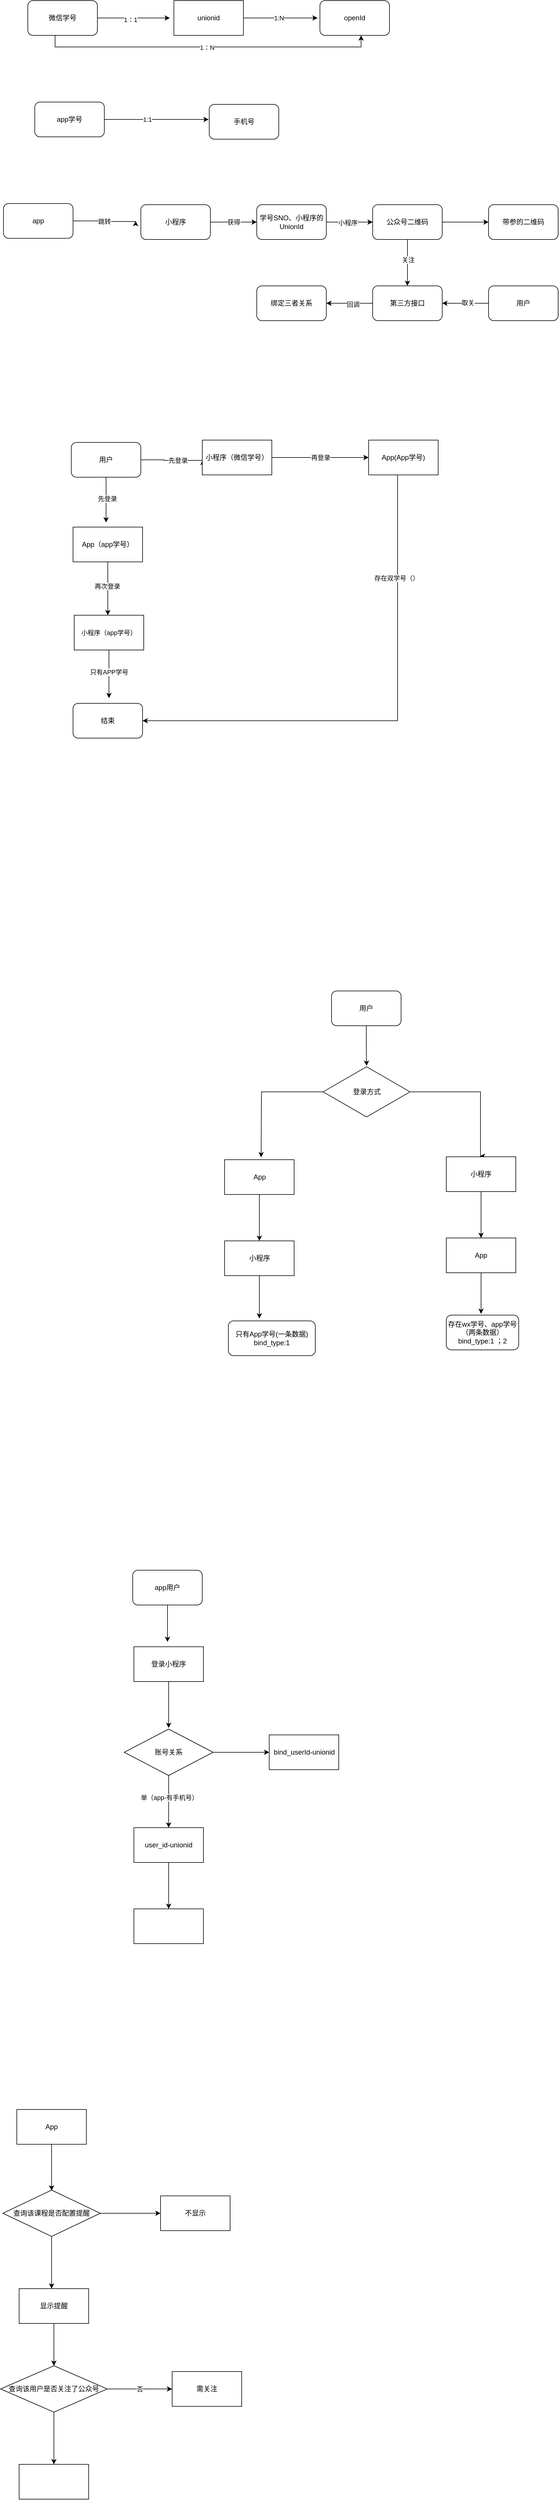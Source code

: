 <mxfile version="24.4.10" type="github">
  <diagram name="第 1 页" id="so2a-fZOwkQ3VGi0FD7v">
    <mxGraphModel dx="1938" dy="1451" grid="0" gridSize="10" guides="1" tooltips="1" connect="1" arrows="1" fold="1" page="0" pageScale="1" pageWidth="827" pageHeight="1169" math="0" shadow="0">
      <root>
        <mxCell id="0" />
        <mxCell id="1" parent="0" />
        <mxCell id="1Soqwje3NpvlHoM93TKd-3" value="跳转" style="edgeStyle=orthogonalEdgeStyle;rounded=0;orthogonalLoop=1;jettySize=auto;html=1;" parent="1" source="1Soqwje3NpvlHoM93TKd-1" edge="1">
          <mxGeometry relative="1" as="geometry">
            <mxPoint x="268" y="200" as="targetPoint" />
            <Array as="points">
              <mxPoint x="208" y="200" />
              <mxPoint x="208" y="201" />
            </Array>
          </mxGeometry>
        </mxCell>
        <mxCell id="1Soqwje3NpvlHoM93TKd-1" value="app" style="rounded=1;whiteSpace=wrap;html=1;" parent="1" vertex="1">
          <mxGeometry x="40" y="170" width="120" height="60" as="geometry" />
        </mxCell>
        <mxCell id="1Soqwje3NpvlHoM93TKd-5" value="获得" style="edgeStyle=orthogonalEdgeStyle;rounded=0;orthogonalLoop=1;jettySize=auto;html=1;" parent="1" source="1Soqwje3NpvlHoM93TKd-2" target="1Soqwje3NpvlHoM93TKd-4" edge="1">
          <mxGeometry relative="1" as="geometry" />
        </mxCell>
        <mxCell id="1Soqwje3NpvlHoM93TKd-2" value="小程序" style="rounded=1;whiteSpace=wrap;html=1;" parent="1" vertex="1">
          <mxGeometry x="277" y="172" width="120" height="60" as="geometry" />
        </mxCell>
        <mxCell id="1Soqwje3NpvlHoM93TKd-7" value="" style="edgeStyle=orthogonalEdgeStyle;rounded=0;orthogonalLoop=1;jettySize=auto;html=1;" parent="1" source="1Soqwje3NpvlHoM93TKd-4" target="1Soqwje3NpvlHoM93TKd-6" edge="1">
          <mxGeometry relative="1" as="geometry" />
        </mxCell>
        <mxCell id="1Soqwje3NpvlHoM93TKd-8" value="小程序" style="edgeLabel;html=1;align=center;verticalAlign=middle;resizable=0;points=[];" parent="1Soqwje3NpvlHoM93TKd-7" vertex="1" connectable="0">
          <mxGeometry x="-0.075" y="-1" relative="1" as="geometry">
            <mxPoint as="offset" />
          </mxGeometry>
        </mxCell>
        <mxCell id="1Soqwje3NpvlHoM93TKd-4" value="学号SNO、小程序的UnionId" style="whiteSpace=wrap;html=1;rounded=1;" parent="1" vertex="1">
          <mxGeometry x="477" y="172" width="120" height="60" as="geometry" />
        </mxCell>
        <mxCell id="1Soqwje3NpvlHoM93TKd-10" value="" style="edgeStyle=orthogonalEdgeStyle;rounded=0;orthogonalLoop=1;jettySize=auto;html=1;" parent="1" source="1Soqwje3NpvlHoM93TKd-6" target="1Soqwje3NpvlHoM93TKd-9" edge="1">
          <mxGeometry relative="1" as="geometry" />
        </mxCell>
        <mxCell id="1Soqwje3NpvlHoM93TKd-11" value="关注" style="edgeLabel;html=1;align=center;verticalAlign=middle;resizable=0;points=[];" parent="1Soqwje3NpvlHoM93TKd-10" vertex="1" connectable="0">
          <mxGeometry x="-0.125" y="1" relative="1" as="geometry">
            <mxPoint as="offset" />
          </mxGeometry>
        </mxCell>
        <mxCell id="1Soqwje3NpvlHoM93TKd-33" value="" style="edgeStyle=orthogonalEdgeStyle;rounded=0;orthogonalLoop=1;jettySize=auto;html=1;" parent="1" source="1Soqwje3NpvlHoM93TKd-6" target="1Soqwje3NpvlHoM93TKd-32" edge="1">
          <mxGeometry relative="1" as="geometry" />
        </mxCell>
        <mxCell id="1Soqwje3NpvlHoM93TKd-6" value="公众号二维码" style="whiteSpace=wrap;html=1;rounded=1;" parent="1" vertex="1">
          <mxGeometry x="677" y="172" width="120" height="60" as="geometry" />
        </mxCell>
        <mxCell id="1Soqwje3NpvlHoM93TKd-30" value="" style="edgeStyle=orthogonalEdgeStyle;rounded=0;orthogonalLoop=1;jettySize=auto;html=1;" parent="1" source="1Soqwje3NpvlHoM93TKd-9" target="1Soqwje3NpvlHoM93TKd-29" edge="1">
          <mxGeometry relative="1" as="geometry" />
        </mxCell>
        <mxCell id="1Soqwje3NpvlHoM93TKd-31" value="回调" style="edgeLabel;html=1;align=center;verticalAlign=middle;resizable=0;points=[];" parent="1Soqwje3NpvlHoM93TKd-30" vertex="1" connectable="0">
          <mxGeometry x="-0.15" y="2" relative="1" as="geometry">
            <mxPoint as="offset" />
          </mxGeometry>
        </mxCell>
        <mxCell id="1Soqwje3NpvlHoM93TKd-9" value="第三方接口" style="whiteSpace=wrap;html=1;rounded=1;" parent="1" vertex="1">
          <mxGeometry x="677" y="312" width="120" height="60" as="geometry" />
        </mxCell>
        <mxCell id="1Soqwje3NpvlHoM93TKd-15" style="edgeStyle=orthogonalEdgeStyle;rounded=0;orthogonalLoop=1;jettySize=auto;html=1;" parent="1" source="1Soqwje3NpvlHoM93TKd-12" edge="1">
          <mxGeometry relative="1" as="geometry">
            <mxPoint x="327" y="-150" as="targetPoint" />
          </mxGeometry>
        </mxCell>
        <mxCell id="1Soqwje3NpvlHoM93TKd-16" value="1：1" style="edgeLabel;html=1;align=center;verticalAlign=middle;resizable=0;points=[];" parent="1Soqwje3NpvlHoM93TKd-15" vertex="1" connectable="0">
          <mxGeometry x="-0.092" y="-3" relative="1" as="geometry">
            <mxPoint as="offset" />
          </mxGeometry>
        </mxCell>
        <mxCell id="1Soqwje3NpvlHoM93TKd-12" value="微信学号" style="rounded=1;whiteSpace=wrap;html=1;" parent="1" vertex="1">
          <mxGeometry x="82" y="-180" width="120" height="60" as="geometry" />
        </mxCell>
        <mxCell id="1Soqwje3NpvlHoM93TKd-17" style="edgeStyle=orthogonalEdgeStyle;rounded=0;orthogonalLoop=1;jettySize=auto;html=1;" parent="1" source="1Soqwje3NpvlHoM93TKd-13" edge="1">
          <mxGeometry relative="1" as="geometry">
            <mxPoint x="582" y="-150" as="targetPoint" />
          </mxGeometry>
        </mxCell>
        <mxCell id="1Soqwje3NpvlHoM93TKd-18" value="1:N" style="edgeLabel;html=1;align=center;verticalAlign=middle;resizable=0;points=[];" parent="1Soqwje3NpvlHoM93TKd-17" vertex="1" connectable="0">
          <mxGeometry x="-0.051" relative="1" as="geometry">
            <mxPoint as="offset" />
          </mxGeometry>
        </mxCell>
        <mxCell id="1Soqwje3NpvlHoM93TKd-13" value="unionid" style="rounded=0;whiteSpace=wrap;html=1;" parent="1" vertex="1">
          <mxGeometry x="334" y="-180" width="120" height="60" as="geometry" />
        </mxCell>
        <mxCell id="1Soqwje3NpvlHoM93TKd-14" value="openId" style="rounded=1;whiteSpace=wrap;html=1;" parent="1" vertex="1">
          <mxGeometry x="586" y="-180" width="120" height="60" as="geometry" />
        </mxCell>
        <mxCell id="1Soqwje3NpvlHoM93TKd-19" style="edgeStyle=orthogonalEdgeStyle;rounded=0;orthogonalLoop=1;jettySize=auto;html=1;entryX=0.592;entryY=1;entryDx=0;entryDy=0;entryPerimeter=0;" parent="1" source="1Soqwje3NpvlHoM93TKd-12" target="1Soqwje3NpvlHoM93TKd-14" edge="1">
          <mxGeometry relative="1" as="geometry">
            <Array as="points">
              <mxPoint x="129" y="-100" />
              <mxPoint x="657" y="-100" />
            </Array>
          </mxGeometry>
        </mxCell>
        <mxCell id="1Soqwje3NpvlHoM93TKd-20" value="1：N" style="edgeLabel;html=1;align=center;verticalAlign=middle;resizable=0;points=[];" parent="1Soqwje3NpvlHoM93TKd-19" vertex="1" connectable="0">
          <mxGeometry x="-0.007" y="-1" relative="1" as="geometry">
            <mxPoint as="offset" />
          </mxGeometry>
        </mxCell>
        <mxCell id="1Soqwje3NpvlHoM93TKd-22" style="edgeStyle=orthogonalEdgeStyle;rounded=0;orthogonalLoop=1;jettySize=auto;html=1;" parent="1" source="1Soqwje3NpvlHoM93TKd-21" edge="1">
          <mxGeometry relative="1" as="geometry">
            <mxPoint x="394" y="25" as="targetPoint" />
          </mxGeometry>
        </mxCell>
        <mxCell id="1Soqwje3NpvlHoM93TKd-24" value="1:1" style="edgeLabel;html=1;align=center;verticalAlign=middle;resizable=0;points=[];" parent="1Soqwje3NpvlHoM93TKd-22" vertex="1" connectable="0">
          <mxGeometry x="-0.18" relative="1" as="geometry">
            <mxPoint as="offset" />
          </mxGeometry>
        </mxCell>
        <mxCell id="1Soqwje3NpvlHoM93TKd-21" value="app学号" style="rounded=1;whiteSpace=wrap;html=1;" parent="1" vertex="1">
          <mxGeometry x="94" y="-5" width="120" height="60" as="geometry" />
        </mxCell>
        <mxCell id="1Soqwje3NpvlHoM93TKd-23" value="手机号" style="rounded=1;whiteSpace=wrap;html=1;" parent="1" vertex="1">
          <mxGeometry x="395" y="-1" width="120" height="60" as="geometry" />
        </mxCell>
        <mxCell id="1Soqwje3NpvlHoM93TKd-27" style="edgeStyle=orthogonalEdgeStyle;rounded=0;orthogonalLoop=1;jettySize=auto;html=1;entryX=1;entryY=0.5;entryDx=0;entryDy=0;" parent="1" source="1Soqwje3NpvlHoM93TKd-25" target="1Soqwje3NpvlHoM93TKd-9" edge="1">
          <mxGeometry relative="1" as="geometry" />
        </mxCell>
        <mxCell id="1Soqwje3NpvlHoM93TKd-28" value="取关" style="edgeLabel;html=1;align=center;verticalAlign=middle;resizable=0;points=[];" parent="1Soqwje3NpvlHoM93TKd-27" vertex="1" connectable="0">
          <mxGeometry x="-0.1" y="-1" relative="1" as="geometry">
            <mxPoint as="offset" />
          </mxGeometry>
        </mxCell>
        <mxCell id="1Soqwje3NpvlHoM93TKd-25" value="用户" style="whiteSpace=wrap;html=1;rounded=1;" parent="1" vertex="1">
          <mxGeometry x="877" y="312" width="120" height="60" as="geometry" />
        </mxCell>
        <mxCell id="1Soqwje3NpvlHoM93TKd-29" value="绑定三者关系" style="whiteSpace=wrap;html=1;rounded=1;" parent="1" vertex="1">
          <mxGeometry x="477" y="312" width="120" height="60" as="geometry" />
        </mxCell>
        <mxCell id="1Soqwje3NpvlHoM93TKd-32" value="带参的二维码" style="whiteSpace=wrap;html=1;rounded=1;" parent="1" vertex="1">
          <mxGeometry x="877" y="172" width="120" height="60" as="geometry" />
        </mxCell>
        <mxCell id="1Soqwje3NpvlHoM93TKd-37" style="edgeStyle=orthogonalEdgeStyle;rounded=0;orthogonalLoop=1;jettySize=auto;html=1;" parent="1" source="1Soqwje3NpvlHoM93TKd-34" edge="1">
          <mxGeometry relative="1" as="geometry">
            <mxPoint x="217" y="720" as="targetPoint" />
          </mxGeometry>
        </mxCell>
        <mxCell id="1Soqwje3NpvlHoM93TKd-38" value="先登录" style="edgeLabel;html=1;align=center;verticalAlign=middle;resizable=0;points=[];" parent="1Soqwje3NpvlHoM93TKd-37" vertex="1" connectable="0">
          <mxGeometry x="-0.057" y="2" relative="1" as="geometry">
            <mxPoint as="offset" />
          </mxGeometry>
        </mxCell>
        <mxCell id="1Soqwje3NpvlHoM93TKd-43" value="" style="edgeStyle=orthogonalEdgeStyle;rounded=0;orthogonalLoop=1;jettySize=auto;html=1;" parent="1" source="1Soqwje3NpvlHoM93TKd-34" edge="1">
          <mxGeometry relative="1" as="geometry">
            <mxPoint x="384" y="612" as="targetPoint" />
            <Array as="points">
              <mxPoint x="317" y="612" />
              <mxPoint x="317" y="613" />
            </Array>
          </mxGeometry>
        </mxCell>
        <mxCell id="1Soqwje3NpvlHoM93TKd-45" value="先登录" style="edgeLabel;html=1;align=center;verticalAlign=middle;resizable=0;points=[];" parent="1Soqwje3NpvlHoM93TKd-43" vertex="1" connectable="0">
          <mxGeometry x="0.18" relative="1" as="geometry">
            <mxPoint as="offset" />
          </mxGeometry>
        </mxCell>
        <mxCell id="1Soqwje3NpvlHoM93TKd-34" value="用户" style="rounded=1;whiteSpace=wrap;html=1;" parent="1" vertex="1">
          <mxGeometry x="157" y="582" width="120" height="60" as="geometry" />
        </mxCell>
        <mxCell id="1Soqwje3NpvlHoM93TKd-39" style="edgeStyle=orthogonalEdgeStyle;rounded=0;orthogonalLoop=1;jettySize=auto;html=1;" parent="1" source="1Soqwje3NpvlHoM93TKd-35" edge="1">
          <mxGeometry relative="1" as="geometry">
            <mxPoint x="220" y="880" as="targetPoint" />
          </mxGeometry>
        </mxCell>
        <mxCell id="1Soqwje3NpvlHoM93TKd-40" value="再次登录" style="edgeLabel;html=1;align=center;verticalAlign=middle;resizable=0;points=[];" parent="1Soqwje3NpvlHoM93TKd-39" vertex="1" connectable="0">
          <mxGeometry x="-0.092" y="-1" relative="1" as="geometry">
            <mxPoint as="offset" />
          </mxGeometry>
        </mxCell>
        <mxCell id="1Soqwje3NpvlHoM93TKd-35" value="App（app学号）" style="rounded=0;whiteSpace=wrap;html=1;" parent="1" vertex="1">
          <mxGeometry x="160" y="728" width="120" height="60" as="geometry" />
        </mxCell>
        <mxCell id="1Soqwje3NpvlHoM93TKd-48" style="edgeStyle=orthogonalEdgeStyle;rounded=0;orthogonalLoop=1;jettySize=auto;html=1;" parent="1" source="1Soqwje3NpvlHoM93TKd-41" edge="1">
          <mxGeometry relative="1" as="geometry">
            <mxPoint x="222" y="1023" as="targetPoint" />
          </mxGeometry>
        </mxCell>
        <mxCell id="1Soqwje3NpvlHoM93TKd-49" value="只有APP学号" style="edgeLabel;html=1;align=center;verticalAlign=middle;resizable=0;points=[];" parent="1Soqwje3NpvlHoM93TKd-48" vertex="1" connectable="0">
          <mxGeometry x="-0.09" relative="1" as="geometry">
            <mxPoint as="offset" />
          </mxGeometry>
        </mxCell>
        <mxCell id="1Soqwje3NpvlHoM93TKd-41" value="&lt;span style=&quot;font-size: 11px; text-wrap: nowrap; background-color: rgb(255, 255, 255);&quot;&gt;小程序（app学号）&lt;/span&gt;" style="rounded=0;whiteSpace=wrap;html=1;" parent="1" vertex="1">
          <mxGeometry x="162" y="880" width="120" height="60" as="geometry" />
        </mxCell>
        <mxCell id="1Soqwje3NpvlHoM93TKd-51" value="再登录" style="edgeStyle=orthogonalEdgeStyle;rounded=0;orthogonalLoop=1;jettySize=auto;html=1;" parent="1" source="1Soqwje3NpvlHoM93TKd-44" target="1Soqwje3NpvlHoM93TKd-50" edge="1">
          <mxGeometry relative="1" as="geometry" />
        </mxCell>
        <mxCell id="1Soqwje3NpvlHoM93TKd-44" value="小程序（微信学号）" style="rounded=0;whiteSpace=wrap;html=1;" parent="1" vertex="1">
          <mxGeometry x="383" y="578" width="120" height="60" as="geometry" />
        </mxCell>
        <mxCell id="1Soqwje3NpvlHoM93TKd-46" value="结束" style="rounded=1;whiteSpace=wrap;html=1;" parent="1" vertex="1">
          <mxGeometry x="160" y="1032" width="120" height="60" as="geometry" />
        </mxCell>
        <mxCell id="1Soqwje3NpvlHoM93TKd-52" style="edgeStyle=orthogonalEdgeStyle;rounded=0;orthogonalLoop=1;jettySize=auto;html=1;entryX=1;entryY=0.5;entryDx=0;entryDy=0;" parent="1" source="1Soqwje3NpvlHoM93TKd-50" target="1Soqwje3NpvlHoM93TKd-46" edge="1">
          <mxGeometry relative="1" as="geometry">
            <Array as="points">
              <mxPoint x="720" y="1062" />
            </Array>
          </mxGeometry>
        </mxCell>
        <mxCell id="1Soqwje3NpvlHoM93TKd-53" value="存在双学号（）" style="edgeLabel;html=1;align=center;verticalAlign=middle;resizable=0;points=[];" parent="1Soqwje3NpvlHoM93TKd-52" vertex="1" connectable="0">
          <mxGeometry x="-0.588" y="-2" relative="1" as="geometry">
            <mxPoint as="offset" />
          </mxGeometry>
        </mxCell>
        <mxCell id="1Soqwje3NpvlHoM93TKd-50" value="App(App学号)" style="whiteSpace=wrap;html=1;rounded=0;" parent="1" vertex="1">
          <mxGeometry x="670" y="578" width="120" height="60" as="geometry" />
        </mxCell>
        <mxCell id="1Soqwje3NpvlHoM93TKd-56" style="edgeStyle=orthogonalEdgeStyle;rounded=0;orthogonalLoop=1;jettySize=auto;html=1;" parent="1" source="1Soqwje3NpvlHoM93TKd-57" target="1Soqwje3NpvlHoM93TKd-60" edge="1">
          <mxGeometry relative="1" as="geometry" />
        </mxCell>
        <mxCell id="1Soqwje3NpvlHoM93TKd-57" value="用户" style="rounded=1;whiteSpace=wrap;html=1;" parent="1" vertex="1">
          <mxGeometry x="606" y="1528" width="120" height="60" as="geometry" />
        </mxCell>
        <mxCell id="1Soqwje3NpvlHoM93TKd-58" style="edgeStyle=orthogonalEdgeStyle;rounded=0;orthogonalLoop=1;jettySize=auto;html=1;" parent="1" source="1Soqwje3NpvlHoM93TKd-60" edge="1">
          <mxGeometry relative="1" as="geometry">
            <mxPoint x="484.559" y="1814.894" as="targetPoint" />
          </mxGeometry>
        </mxCell>
        <mxCell id="1Soqwje3NpvlHoM93TKd-59" style="edgeStyle=orthogonalEdgeStyle;rounded=0;orthogonalLoop=1;jettySize=auto;html=1;entryX=0.75;entryY=0;entryDx=0;entryDy=0;" parent="1" source="1Soqwje3NpvlHoM93TKd-60" edge="1">
          <mxGeometry relative="1" as="geometry">
            <mxPoint x="862" y="1813" as="targetPoint" />
            <Array as="points">
              <mxPoint x="863" y="1702" />
            </Array>
          </mxGeometry>
        </mxCell>
        <mxCell id="1Soqwje3NpvlHoM93TKd-60" value="登录方式" style="html=1;whiteSpace=wrap;aspect=fixed;shape=isoRectangle;" parent="1" vertex="1">
          <mxGeometry x="591.5" y="1657" width="150" height="90" as="geometry" />
        </mxCell>
        <mxCell id="1Soqwje3NpvlHoM93TKd-64" value="" style="edgeStyle=orthogonalEdgeStyle;rounded=0;orthogonalLoop=1;jettySize=auto;html=1;" parent="1" source="1Soqwje3NpvlHoM93TKd-61" target="1Soqwje3NpvlHoM93TKd-63" edge="1">
          <mxGeometry relative="1" as="geometry" />
        </mxCell>
        <mxCell id="1Soqwje3NpvlHoM93TKd-61" value="App" style="rounded=0;whiteSpace=wrap;html=1;" parent="1" vertex="1">
          <mxGeometry x="421.5" y="1819" width="120" height="60" as="geometry" />
        </mxCell>
        <mxCell id="1Soqwje3NpvlHoM93TKd-68" value="" style="edgeStyle=orthogonalEdgeStyle;rounded=0;orthogonalLoop=1;jettySize=auto;html=1;" parent="1" source="1Soqwje3NpvlHoM93TKd-62" target="1Soqwje3NpvlHoM93TKd-67" edge="1">
          <mxGeometry relative="1" as="geometry" />
        </mxCell>
        <mxCell id="1Soqwje3NpvlHoM93TKd-62" value="小程序" style="rounded=0;whiteSpace=wrap;html=1;" parent="1" vertex="1">
          <mxGeometry x="804" y="1814" width="120" height="60" as="geometry" />
        </mxCell>
        <mxCell id="1Soqwje3NpvlHoM93TKd-66" style="edgeStyle=orthogonalEdgeStyle;rounded=0;orthogonalLoop=1;jettySize=auto;html=1;" parent="1" source="1Soqwje3NpvlHoM93TKd-63" edge="1">
          <mxGeometry relative="1" as="geometry">
            <mxPoint x="481.5" y="2092.894" as="targetPoint" />
          </mxGeometry>
        </mxCell>
        <mxCell id="1Soqwje3NpvlHoM93TKd-63" value="小程序" style="whiteSpace=wrap;html=1;rounded=0;" parent="1" vertex="1">
          <mxGeometry x="421.5" y="1959" width="120" height="60" as="geometry" />
        </mxCell>
        <mxCell id="1Soqwje3NpvlHoM93TKd-65" value="只有App学号(一条数据)&lt;div&gt;bind_type:1&lt;/div&gt;" style="rounded=1;whiteSpace=wrap;html=1;" parent="1" vertex="1">
          <mxGeometry x="428" y="2097" width="150" height="60" as="geometry" />
        </mxCell>
        <mxCell id="1Soqwje3NpvlHoM93TKd-70" style="edgeStyle=orthogonalEdgeStyle;rounded=0;orthogonalLoop=1;jettySize=auto;html=1;" parent="1" source="1Soqwje3NpvlHoM93TKd-67" edge="1">
          <mxGeometry relative="1" as="geometry">
            <mxPoint x="864" y="2084.894" as="targetPoint" />
          </mxGeometry>
        </mxCell>
        <mxCell id="1Soqwje3NpvlHoM93TKd-67" value="App" style="whiteSpace=wrap;html=1;rounded=0;" parent="1" vertex="1">
          <mxGeometry x="804" y="1954" width="120" height="60" as="geometry" />
        </mxCell>
        <mxCell id="1Soqwje3NpvlHoM93TKd-69" value="存在wx学号、app学号&lt;br&gt;（两条数据）&lt;br&gt;bind_type:1 ；2" style="rounded=1;whiteSpace=wrap;html=1;" parent="1" vertex="1">
          <mxGeometry x="804" y="2087" width="125" height="60" as="geometry" />
        </mxCell>
        <mxCell id="Mx1rlzJPBPzRg7OOCZKS-5" style="edgeStyle=orthogonalEdgeStyle;rounded=0;orthogonalLoop=1;jettySize=auto;html=1;" edge="1" parent="1" source="Mx1rlzJPBPzRg7OOCZKS-1">
          <mxGeometry relative="1" as="geometry">
            <mxPoint x="323" y="2650.672" as="targetPoint" />
          </mxGeometry>
        </mxCell>
        <mxCell id="Mx1rlzJPBPzRg7OOCZKS-1" value="app用户" style="rounded=1;whiteSpace=wrap;html=1;" vertex="1" parent="1">
          <mxGeometry x="263" y="2527" width="120" height="60" as="geometry" />
        </mxCell>
        <mxCell id="Mx1rlzJPBPzRg7OOCZKS-7" value="" style="edgeStyle=orthogonalEdgeStyle;rounded=0;orthogonalLoop=1;jettySize=auto;html=1;" edge="1" parent="1" source="Mx1rlzJPBPzRg7OOCZKS-2">
          <mxGeometry relative="1" as="geometry">
            <mxPoint x="325" y="2799" as="targetPoint" />
          </mxGeometry>
        </mxCell>
        <mxCell id="Mx1rlzJPBPzRg7OOCZKS-2" value="登录小程序" style="rounded=0;whiteSpace=wrap;html=1;" vertex="1" parent="1">
          <mxGeometry x="265" y="2659" width="120" height="60" as="geometry" />
        </mxCell>
        <mxCell id="Mx1rlzJPBPzRg7OOCZKS-10" value="" style="edgeStyle=orthogonalEdgeStyle;rounded=0;orthogonalLoop=1;jettySize=auto;html=1;" edge="1" parent="1" source="Mx1rlzJPBPzRg7OOCZKS-8" target="Mx1rlzJPBPzRg7OOCZKS-9">
          <mxGeometry relative="1" as="geometry" />
        </mxCell>
        <mxCell id="Mx1rlzJPBPzRg7OOCZKS-11" value="单（app-有手机号）" style="edgeLabel;html=1;align=center;verticalAlign=middle;resizable=0;points=[];" vertex="1" connectable="0" parent="Mx1rlzJPBPzRg7OOCZKS-10">
          <mxGeometry x="-0.166" y="1" relative="1" as="geometry">
            <mxPoint as="offset" />
          </mxGeometry>
        </mxCell>
        <mxCell id="Mx1rlzJPBPzRg7OOCZKS-15" value="" style="edgeStyle=orthogonalEdgeStyle;rounded=0;orthogonalLoop=1;jettySize=auto;html=1;" edge="1" parent="1" source="Mx1rlzJPBPzRg7OOCZKS-8" target="Mx1rlzJPBPzRg7OOCZKS-14">
          <mxGeometry relative="1" as="geometry" />
        </mxCell>
        <mxCell id="Mx1rlzJPBPzRg7OOCZKS-8" value="账号关系" style="rhombus;whiteSpace=wrap;html=1;" vertex="1" parent="1">
          <mxGeometry x="248.25" y="2801" width="153.5" height="80" as="geometry" />
        </mxCell>
        <mxCell id="Mx1rlzJPBPzRg7OOCZKS-13" value="" style="edgeStyle=orthogonalEdgeStyle;rounded=0;orthogonalLoop=1;jettySize=auto;html=1;" edge="1" parent="1" source="Mx1rlzJPBPzRg7OOCZKS-9" target="Mx1rlzJPBPzRg7OOCZKS-12">
          <mxGeometry relative="1" as="geometry" />
        </mxCell>
        <mxCell id="Mx1rlzJPBPzRg7OOCZKS-9" value="user_id-unionid" style="whiteSpace=wrap;html=1;" vertex="1" parent="1">
          <mxGeometry x="265" y="2971" width="120" height="60" as="geometry" />
        </mxCell>
        <mxCell id="Mx1rlzJPBPzRg7OOCZKS-12" value="" style="whiteSpace=wrap;html=1;" vertex="1" parent="1">
          <mxGeometry x="265" y="3111" width="120" height="60" as="geometry" />
        </mxCell>
        <mxCell id="Mx1rlzJPBPzRg7OOCZKS-14" value="bind_userId-unionid" style="whiteSpace=wrap;html=1;" vertex="1" parent="1">
          <mxGeometry x="498.5" y="2811" width="120" height="60" as="geometry" />
        </mxCell>
        <mxCell id="Mx1rlzJPBPzRg7OOCZKS-19" value="" style="edgeStyle=orthogonalEdgeStyle;rounded=0;orthogonalLoop=1;jettySize=auto;html=1;" edge="1" parent="1" source="Mx1rlzJPBPzRg7OOCZKS-16">
          <mxGeometry relative="1" as="geometry">
            <mxPoint x="123" y="3597" as="targetPoint" />
          </mxGeometry>
        </mxCell>
        <mxCell id="Mx1rlzJPBPzRg7OOCZKS-16" value="App" style="rounded=0;whiteSpace=wrap;html=1;" vertex="1" parent="1">
          <mxGeometry x="63" y="3457" width="120" height="60" as="geometry" />
        </mxCell>
        <mxCell id="Mx1rlzJPBPzRg7OOCZKS-23" value="" style="edgeStyle=orthogonalEdgeStyle;rounded=0;orthogonalLoop=1;jettySize=auto;html=1;" edge="1" parent="1" source="Mx1rlzJPBPzRg7OOCZKS-20">
          <mxGeometry relative="1" as="geometry">
            <mxPoint x="123" y="3766" as="targetPoint" />
          </mxGeometry>
        </mxCell>
        <mxCell id="Mx1rlzJPBPzRg7OOCZKS-28" value="" style="edgeStyle=orthogonalEdgeStyle;rounded=0;orthogonalLoop=1;jettySize=auto;html=1;" edge="1" parent="1" source="Mx1rlzJPBPzRg7OOCZKS-20" target="Mx1rlzJPBPzRg7OOCZKS-27">
          <mxGeometry relative="1" as="geometry" />
        </mxCell>
        <mxCell id="Mx1rlzJPBPzRg7OOCZKS-20" value="查询该课程是否配置提醒" style="rhombus;whiteSpace=wrap;html=1;rounded=0;" vertex="1" parent="1">
          <mxGeometry x="39" y="3596" width="168" height="80" as="geometry" />
        </mxCell>
        <mxCell id="Mx1rlzJPBPzRg7OOCZKS-26" value="" style="edgeStyle=orthogonalEdgeStyle;rounded=0;orthogonalLoop=1;jettySize=auto;html=1;" edge="1" parent="1" source="Mx1rlzJPBPzRg7OOCZKS-24" target="Mx1rlzJPBPzRg7OOCZKS-25">
          <mxGeometry relative="1" as="geometry" />
        </mxCell>
        <mxCell id="Mx1rlzJPBPzRg7OOCZKS-24" value="显示提醒" style="rounded=0;whiteSpace=wrap;html=1;" vertex="1" parent="1">
          <mxGeometry x="67" y="3766" width="120" height="60" as="geometry" />
        </mxCell>
        <mxCell id="Mx1rlzJPBPzRg7OOCZKS-30" value="" style="edgeStyle=orthogonalEdgeStyle;rounded=0;orthogonalLoop=1;jettySize=auto;html=1;" edge="1" parent="1" source="Mx1rlzJPBPzRg7OOCZKS-25" target="Mx1rlzJPBPzRg7OOCZKS-29">
          <mxGeometry relative="1" as="geometry" />
        </mxCell>
        <mxCell id="Mx1rlzJPBPzRg7OOCZKS-32" value="否" style="edgeStyle=orthogonalEdgeStyle;rounded=0;orthogonalLoop=1;jettySize=auto;html=1;" edge="1" parent="1" source="Mx1rlzJPBPzRg7OOCZKS-25" target="Mx1rlzJPBPzRg7OOCZKS-31">
          <mxGeometry relative="1" as="geometry" />
        </mxCell>
        <mxCell id="Mx1rlzJPBPzRg7OOCZKS-25" value="查询该用户是否关注了公众号" style="rhombus;whiteSpace=wrap;html=1;rounded=0;" vertex="1" parent="1">
          <mxGeometry x="35" y="3899" width="184" height="80" as="geometry" />
        </mxCell>
        <mxCell id="Mx1rlzJPBPzRg7OOCZKS-27" value="不显示" style="whiteSpace=wrap;html=1;rounded=0;" vertex="1" parent="1">
          <mxGeometry x="311" y="3606" width="120" height="60" as="geometry" />
        </mxCell>
        <mxCell id="Mx1rlzJPBPzRg7OOCZKS-29" value="" style="whiteSpace=wrap;html=1;rounded=0;" vertex="1" parent="1">
          <mxGeometry x="67" y="4069" width="120" height="60" as="geometry" />
        </mxCell>
        <mxCell id="Mx1rlzJPBPzRg7OOCZKS-31" value="需关注" style="whiteSpace=wrap;html=1;rounded=0;" vertex="1" parent="1">
          <mxGeometry x="331" y="3909" width="120" height="60" as="geometry" />
        </mxCell>
      </root>
    </mxGraphModel>
  </diagram>
</mxfile>
